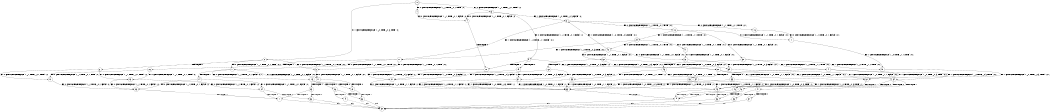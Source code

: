 digraph BCG {
size = "7, 10.5";
center = TRUE;
node [shape = circle];
0 [peripheries = 2];
0 -> 1 [label = "EX !0 !ATOMIC_EXCH_BRANCH (1, +1, TRUE, +0, 1, TRUE) !:0:"];
0 -> 2 [label = "EX !1 !ATOMIC_EXCH_BRANCH (1, +0, TRUE, +0, 3, TRUE) !:0:"];
0 -> 3 [label = "EX !0 !ATOMIC_EXCH_BRANCH (1, +1, TRUE, +0, 1, TRUE) !:0:"];
1 -> 4 [label = "EX !0 !ATOMIC_EXCH_BRANCH (1, +1, TRUE, +0, 1, FALSE) !:0:"];
2 -> 5 [label = "EX !0 !ATOMIC_EXCH_BRANCH (1, +1, TRUE, +0, 1, TRUE) !:0:1:"];
2 -> 6 [label = "TERMINATE !1"];
2 -> 7 [label = "EX !0 !ATOMIC_EXCH_BRANCH (1, +1, TRUE, +0, 1, TRUE) !:0:1:"];
3 -> 4 [label = "EX !0 !ATOMIC_EXCH_BRANCH (1, +1, TRUE, +0, 1, FALSE) !:0:"];
3 -> 8 [label = "EX !1 !ATOMIC_EXCH_BRANCH (1, +0, TRUE, +0, 3, FALSE) !:0:"];
3 -> 9 [label = "EX !0 !ATOMIC_EXCH_BRANCH (1, +1, TRUE, +0, 1, FALSE) !:0:"];
4 -> 10 [label = "TERMINATE !0"];
5 -> 11 [label = "EX !0 !ATOMIC_EXCH_BRANCH (1, +1, TRUE, +0, 1, FALSE) !:0:1:"];
6 -> 12 [label = "EX !0 !ATOMIC_EXCH_BRANCH (1, +1, TRUE, +0, 1, TRUE) !:0:"];
6 -> 13 [label = "EX !0 !ATOMIC_EXCH_BRANCH (1, +1, TRUE, +0, 1, TRUE) !:0:"];
7 -> 11 [label = "EX !0 !ATOMIC_EXCH_BRANCH (1, +1, TRUE, +0, 1, FALSE) !:0:1:"];
7 -> 14 [label = "TERMINATE !1"];
7 -> 15 [label = "EX !0 !ATOMIC_EXCH_BRANCH (1, +1, TRUE, +0, 1, FALSE) !:0:1:"];
8 -> 16 [label = "EX !0 !ATOMIC_EXCH_BRANCH (1, +1, TRUE, +0, 1, TRUE) !:0:1:"];
8 -> 17 [label = "EX !1 !ATOMIC_EXCH_BRANCH (1, +0, TRUE, +1, 1, FALSE) !:0:1:"];
8 -> 18 [label = "EX !0 !ATOMIC_EXCH_BRANCH (1, +1, TRUE, +0, 1, TRUE) !:0:1:"];
9 -> 10 [label = "TERMINATE !0"];
9 -> 19 [label = "TERMINATE !0"];
9 -> 20 [label = "EX !1 !ATOMIC_EXCH_BRANCH (1, +0, TRUE, +0, 3, FALSE) !:0:"];
10 -> 21 [label = "EX !1 !ATOMIC_EXCH_BRANCH (1, +0, TRUE, +0, 3, FALSE) !:1:"];
11 -> 22 [label = "TERMINATE !0"];
12 -> 23 [label = "EX !0 !ATOMIC_EXCH_BRANCH (1, +1, TRUE, +0, 1, FALSE) !:0:"];
13 -> 23 [label = "EX !0 !ATOMIC_EXCH_BRANCH (1, +1, TRUE, +0, 1, FALSE) !:0:"];
13 -> 24 [label = "EX !0 !ATOMIC_EXCH_BRANCH (1, +1, TRUE, +0, 1, FALSE) !:0:"];
14 -> 23 [label = "EX !0 !ATOMIC_EXCH_BRANCH (1, +1, TRUE, +0, 1, FALSE) !:0:"];
14 -> 24 [label = "EX !0 !ATOMIC_EXCH_BRANCH (1, +1, TRUE, +0, 1, FALSE) !:0:"];
15 -> 22 [label = "TERMINATE !0"];
15 -> 25 [label = "TERMINATE !1"];
15 -> 26 [label = "TERMINATE !0"];
16 -> 27 [label = "EX !0 !ATOMIC_EXCH_BRANCH (1, +1, TRUE, +0, 1, FALSE) !:0:1:"];
17 -> 5 [label = "EX !0 !ATOMIC_EXCH_BRANCH (1, +1, TRUE, +0, 1, TRUE) !:0:1:"];
17 -> 28 [label = "TERMINATE !1"];
17 -> 7 [label = "EX !0 !ATOMIC_EXCH_BRANCH (1, +1, TRUE, +0, 1, TRUE) !:0:1:"];
18 -> 27 [label = "EX !0 !ATOMIC_EXCH_BRANCH (1, +1, TRUE, +0, 1, FALSE) !:0:1:"];
18 -> 29 [label = "EX !1 !ATOMIC_EXCH_BRANCH (1, +0, TRUE, +1, 1, TRUE) !:0:1:"];
18 -> 30 [label = "EX !0 !ATOMIC_EXCH_BRANCH (1, +1, TRUE, +0, 1, FALSE) !:0:1:"];
19 -> 21 [label = "EX !1 !ATOMIC_EXCH_BRANCH (1, +0, TRUE, +0, 3, FALSE) !:1:"];
19 -> 31 [label = "EX !1 !ATOMIC_EXCH_BRANCH (1, +0, TRUE, +0, 3, FALSE) !:1:"];
20 -> 32 [label = "EX !1 !ATOMIC_EXCH_BRANCH (1, +0, TRUE, +1, 1, FALSE) !:0:1:"];
20 -> 33 [label = "TERMINATE !0"];
20 -> 34 [label = "EX !1 !ATOMIC_EXCH_BRANCH (1, +0, TRUE, +1, 1, FALSE) !:0:1:"];
21 -> 35 [label = "EX !1 !ATOMIC_EXCH_BRANCH (1, +0, TRUE, +1, 1, FALSE) !:1:"];
22 -> 36 [label = "TERMINATE !1"];
23 -> 37 [label = "TERMINATE !0"];
24 -> 37 [label = "TERMINATE !0"];
24 -> 38 [label = "TERMINATE !0"];
25 -> 37 [label = "TERMINATE !0"];
25 -> 38 [label = "TERMINATE !0"];
26 -> 36 [label = "TERMINATE !1"];
26 -> 39 [label = "TERMINATE !1"];
27 -> 40 [label = "EX !1 !ATOMIC_EXCH_BRANCH (1, +0, TRUE, +1, 1, TRUE) !:0:1:"];
28 -> 12 [label = "EX !0 !ATOMIC_EXCH_BRANCH (1, +1, TRUE, +0, 1, TRUE) !:0:"];
28 -> 13 [label = "EX !0 !ATOMIC_EXCH_BRANCH (1, +1, TRUE, +0, 1, TRUE) !:0:"];
29 -> 41 [label = "EX !0 !ATOMIC_EXCH_BRANCH (1, +1, TRUE, +0, 1, TRUE) !:0:1:"];
29 -> 17 [label = "EX !1 !ATOMIC_EXCH_BRANCH (1, +0, TRUE, +0, 3, TRUE) !:0:1:"];
29 -> 42 [label = "EX !0 !ATOMIC_EXCH_BRANCH (1, +1, TRUE, +0, 1, TRUE) !:0:1:"];
30 -> 40 [label = "EX !1 !ATOMIC_EXCH_BRANCH (1, +0, TRUE, +1, 1, TRUE) !:0:1:"];
30 -> 43 [label = "TERMINATE !0"];
30 -> 44 [label = "EX !1 !ATOMIC_EXCH_BRANCH (1, +0, TRUE, +1, 1, TRUE) !:0:1:"];
31 -> 35 [label = "EX !1 !ATOMIC_EXCH_BRANCH (1, +0, TRUE, +1, 1, FALSE) !:1:"];
31 -> 45 [label = "EX !1 !ATOMIC_EXCH_BRANCH (1, +0, TRUE, +1, 1, FALSE) !:1:"];
32 -> 46 [label = "TERMINATE !0"];
33 -> 35 [label = "EX !1 !ATOMIC_EXCH_BRANCH (1, +0, TRUE, +1, 1, FALSE) !:1:"];
33 -> 45 [label = "EX !1 !ATOMIC_EXCH_BRANCH (1, +0, TRUE, +1, 1, FALSE) !:1:"];
34 -> 46 [label = "TERMINATE !0"];
34 -> 47 [label = "TERMINATE !1"];
34 -> 48 [label = "TERMINATE !0"];
35 -> 49 [label = "TERMINATE !1"];
36 -> 50 [label = "exit"];
37 -> 50 [label = "exit"];
38 -> 50 [label = "exit"];
39 -> 50 [label = "exit"];
40 -> 32 [label = "EX !1 !ATOMIC_EXCH_BRANCH (1, +0, TRUE, +0, 3, TRUE) !:0:1:"];
41 -> 51 [label = "EX !0 !ATOMIC_EXCH_BRANCH (1, +1, TRUE, +0, 1, FALSE) !:0:1:"];
42 -> 51 [label = "EX !0 !ATOMIC_EXCH_BRANCH (1, +1, TRUE, +0, 1, FALSE) !:0:1:"];
42 -> 8 [label = "EX !1 !ATOMIC_EXCH_BRANCH (1, +0, TRUE, +0, 3, FALSE) !:0:1:"];
42 -> 52 [label = "EX !0 !ATOMIC_EXCH_BRANCH (1, +1, TRUE, +0, 1, FALSE) !:0:1:"];
43 -> 53 [label = "EX !1 !ATOMIC_EXCH_BRANCH (1, +0, TRUE, +1, 1, TRUE) !:1:"];
43 -> 54 [label = "EX !1 !ATOMIC_EXCH_BRANCH (1, +0, TRUE, +1, 1, TRUE) !:1:"];
44 -> 32 [label = "EX !1 !ATOMIC_EXCH_BRANCH (1, +0, TRUE, +0, 3, TRUE) !:0:1:"];
44 -> 55 [label = "TERMINATE !0"];
44 -> 34 [label = "EX !1 !ATOMIC_EXCH_BRANCH (1, +0, TRUE, +0, 3, TRUE) !:0:1:"];
45 -> 49 [label = "TERMINATE !1"];
45 -> 56 [label = "TERMINATE !1"];
46 -> 49 [label = "TERMINATE !1"];
47 -> 57 [label = "TERMINATE !0"];
47 -> 58 [label = "TERMINATE !0"];
48 -> 49 [label = "TERMINATE !1"];
48 -> 56 [label = "TERMINATE !1"];
49 -> 50 [label = "exit"];
51 -> 59 [label = "EX !1 !ATOMIC_EXCH_BRANCH (1, +0, TRUE, +0, 3, FALSE) !:0:1:"];
52 -> 59 [label = "EX !1 !ATOMIC_EXCH_BRANCH (1, +0, TRUE, +0, 3, FALSE) !:0:1:"];
52 -> 60 [label = "TERMINATE !0"];
52 -> 20 [label = "EX !1 !ATOMIC_EXCH_BRANCH (1, +0, TRUE, +0, 3, FALSE) !:0:1:"];
53 -> 35 [label = "EX !1 !ATOMIC_EXCH_BRANCH (1, +0, TRUE, +0, 3, TRUE) !:1:"];
54 -> 35 [label = "EX !1 !ATOMIC_EXCH_BRANCH (1, +0, TRUE, +0, 3, TRUE) !:1:"];
54 -> 45 [label = "EX !1 !ATOMIC_EXCH_BRANCH (1, +0, TRUE, +0, 3, TRUE) !:1:"];
55 -> 35 [label = "EX !1 !ATOMIC_EXCH_BRANCH (1, +0, TRUE, +0, 3, TRUE) !:1:"];
55 -> 45 [label = "EX !1 !ATOMIC_EXCH_BRANCH (1, +0, TRUE, +0, 3, TRUE) !:1:"];
56 -> 50 [label = "exit"];
57 -> 50 [label = "exit"];
58 -> 50 [label = "exit"];
59 -> 32 [label = "EX !1 !ATOMIC_EXCH_BRANCH (1, +0, TRUE, +1, 1, FALSE) !:0:1:"];
60 -> 21 [label = "EX !1 !ATOMIC_EXCH_BRANCH (1, +0, TRUE, +0, 3, FALSE) !:1:"];
60 -> 31 [label = "EX !1 !ATOMIC_EXCH_BRANCH (1, +0, TRUE, +0, 3, FALSE) !:1:"];
}
